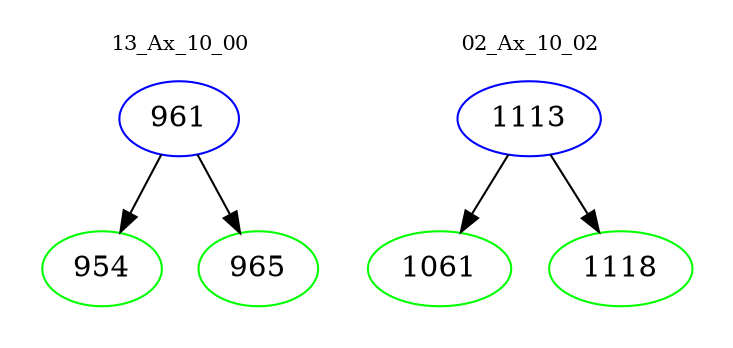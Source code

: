 digraph{
subgraph cluster_0 {
color = white
label = "13_Ax_10_00";
fontsize=10;
T0_961 [label="961", color="blue"]
T0_961 -> T0_954 [color="black"]
T0_954 [label="954", color="green"]
T0_961 -> T0_965 [color="black"]
T0_965 [label="965", color="green"]
}
subgraph cluster_1 {
color = white
label = "02_Ax_10_02";
fontsize=10;
T1_1113 [label="1113", color="blue"]
T1_1113 -> T1_1061 [color="black"]
T1_1061 [label="1061", color="green"]
T1_1113 -> T1_1118 [color="black"]
T1_1118 [label="1118", color="green"]
}
}

